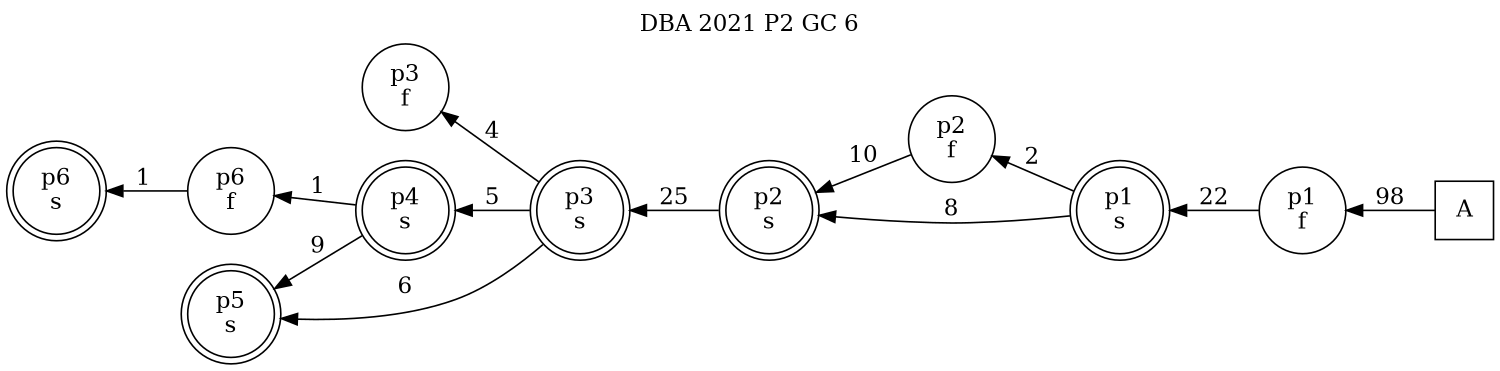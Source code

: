 digraph DBA_2021_P2_GC_6_GOOD {
labelloc="tl"
label= " DBA 2021 P2 GC 6 "
rankdir="RL";
graph [ size=" 10 , 10 !"]

"A" [shape="square" label="A"]
"p1_f" [shape="circle" label="p1
f"]
"p1_s" [shape="doublecircle" label="p1
s"]
"p2_f" [shape="circle" label="p2
f"]
"p2_s" [shape="doublecircle" label="p2
s"]
"p3_s" [shape="doublecircle" label="p3
s"]
"p3_f" [shape="circle" label="p3
f"]
"p4_s" [shape="doublecircle" label="p4
s"]
"p5_s" [shape="doublecircle" label="p5
s"]
"p6_f" [shape="circle" label="p6
f"]
"p6_s" [shape="doublecircle" label="p6
s"]
"A" -> "p1_f" [ label=98]
"p1_f" -> "p1_s" [ label=22]
"p1_s" -> "p2_f" [ label=2]
"p1_s" -> "p2_s" [ label=8]
"p2_f" -> "p2_s" [ label=10]
"p2_s" -> "p3_s" [ label=25]
"p3_s" -> "p3_f" [ label=4]
"p3_s" -> "p4_s" [ label=5]
"p3_s" -> "p5_s" [ label=6]
"p4_s" -> "p5_s" [ label=9]
"p4_s" -> "p6_f" [ label=1]
"p6_f" -> "p6_s" [ label=1]
}
